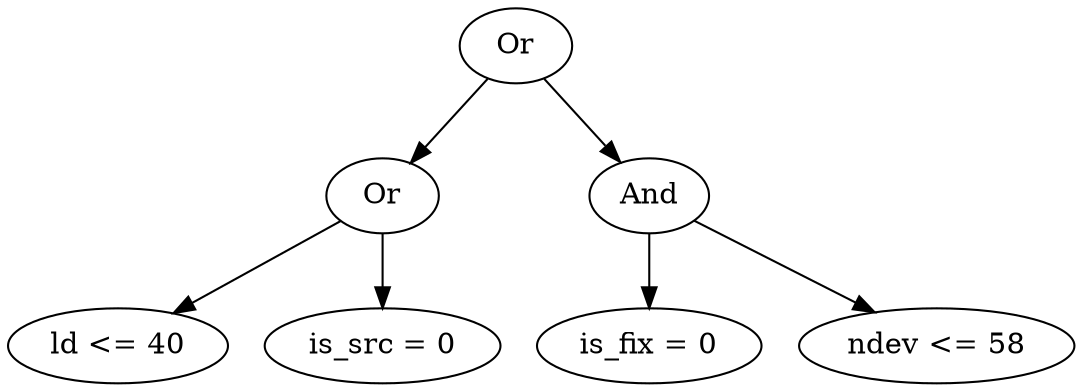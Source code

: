 digraph G {
	graph [bb="0,0,429.89,180",
		dpi=78
	];
	node [label="\N"];
	1	 [height=0.5,
		label=Or,
		pos="205.25,162",
		width=0.75];
	2	 [height=0.5,
		label=Or,
		pos="150.25,90",
		width=0.75];
	1 -> 2	 [pos="e,162.16,106.16 193.31,145.81 186.03,136.55 176.58,124.52 168.39,114.09"];
	3	 [height=0.5,
		label=And,
		pos="261.25,90",
		width=0.75];
	1 -> 3	 [pos="e,249.12,106.16 217.4,145.81 224.81,136.55 234.43,124.52 242.77,114.09"];
	4	 [height=0.5,
		label="ld <= 40",
		pos="42.246,18",
		width=1.1735];
	2 -> 4	 [pos="e,64.575,33.472 131.43,76.807 115.36,66.392 91.933,51.204 73.119,39.01"];
	5	 [height=0.5,
		label="is_src = 0",
		pos="150.25,18",
		width=1.3179];
	2 -> 5	 [pos="e,150.25,36.104 150.25,71.697 150.25,63.983 150.25,54.712 150.25,46.112"];
	6	 [height=0.5,
		label="is_fix = 0",
		pos="261.25,18",
		width=1.2638];
	3 -> 6	 [pos="e,261.25,36.104 261.25,71.697 261.25,63.983 261.25,54.712 261.25,46.112"];
	7	 [height=0.5,
		label="ndev <= 58",
		pos="377.25,18",
		width=1.4624];
	3 -> 7	 [pos="e,352.51,33.929 280.66,77.284 297.85,66.909 323.32,51.54 343.79,39.188"];
}
